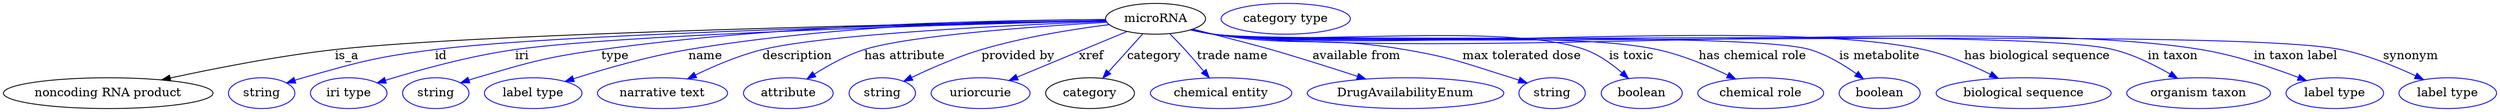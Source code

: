 digraph {
	graph [bb="0,0,2887.1,123"];
	node [label="\N"];
	microRNA	[height=0.5,
		label=microRNA,
		pos="1333.5,105",
		width=1.6068];
	"noncoding RNA product"	[height=0.5,
		pos="121.54,18",
		width=3.3761];
	microRNA -> "noncoding RNA product"	[label=is_a,
		lp="398.54,61.5",
		pos="e,183.57,33.539 1276,103.02 1098.2,99.805 558.71,88.654 384.54,69 319.35,61.644 246.09,47.199 193.48,35.719"];
	id	[color=blue,
		height=0.5,
		label=string,
		pos="299.54,18",
		width=1.0652];
	microRNA -> id	[color=blue,
		label=id,
		lp="507.54,61.5",
		pos="e,328.54,29.941 1276,102.86 1113,99.428 650.94,88.236 500.54,69 431.54,60.175 414.46,54.984 347.54,36 344.43,35.119 341.24,34.144 \
338.04,33.12",
		style=solid];
	iri	[color=blue,
		height=0.5,
		label="iri type",
		pos="400.54,18",
		width=1.2277];
	microRNA -> iri	[color=blue,
		label=iri,
		lp="601.54,61.5",
		pos="e,433.55,29.999 1276,102.66 1125.9,98.949 725.03,87.554 593.54,69 541,61.586 482.17,45.122 443.43,33.105",
		style=solid];
	type	[color=blue,
		height=0.5,
		label=string,
		pos="501.54,18",
		width=1.0652];
	microRNA -> type	[color=blue,
		label=type,
		lp="708.54,61.5",
		pos="e,530.19,29.989 1275.8,104.14 1163,103.68 906.09,99.075 692.54,69 627.52,59.843 611.53,54.534 548.54,36 545.64,35.146 542.65,34.209 \
539.66,33.227",
		style=solid];
	name	[color=blue,
		height=0.5,
		label="label type",
		pos="614.54,18",
		width=1.5707];
	microRNA -> name	[color=blue,
		label=name,
		lp="812.54,61.5",
		pos="e,651.18,31.729 1275.4,104.21 1175.8,103.68 966.49,98.721 792.54,69 746.99,61.217 696.38,46.375 660.8,34.875",
		style=solid];
	description	[color=blue,
		height=0.5,
		label="narrative text",
		pos="764.54,18",
		width=2.0943];
	microRNA -> description	[color=blue,
		label=description,
		lp="919.04,61.5",
		pos="e,793.1,34.761 1276.3,101.99 1171.4,97.913 952.32,87.452 878.54,69 852.06,62.378 823.96,50.118 802.28,39.396",
		style=solid];
	"has attribute"	[color=blue,
		height=0.5,
		label=attribute,
		pos="909.54,18",
		width=1.4443];
	microRNA -> "has attribute"	[color=blue,
		label="has attribute",
		lp="1042.5,61.5",
		pos="e,930.59,34.674 1276.9,101.03 1194.7,96.215 1046.4,85.559 995.54,69 975.45,62.456 954.92,50.747 938.96,40.304",
		style=solid];
	"provided by"	[color=blue,
		height=0.5,
		label=string,
		pos="1017.5,18",
		width=1.0652];
	microRNA -> "provided by"	[color=blue,
		label="provided by",
		lp="1174,61.5",
		pos="e,1042.2,31.918 1279.6,98.249 1238.4,93.003 1180.6,83.776 1131.5,69 1103.7,60.604 1073.5,47.194 1051.3,36.374",
		style=solid];
	xref	[color=blue,
		height=0.5,
		label=uriorcurie,
		pos="1131.5,18",
		width=1.5887];
	microRNA -> xref	[color=blue,
		label=xref,
		lp="1260,61.5",
		pos="e,1164.4,32.84 1300.6,90.154 1266.2,75.644 1211.9,52.794 1174.1,36.918",
		style=solid];
	category	[height=0.5,
		pos="1258.5,18",
		width=1.4263];
	microRNA -> category	[color=blue,
		label=category,
		lp="1332,61.5",
		pos="e,1273.1,35.469 1318.7,87.207 1307.7,74.669 1292.4,57.35 1280,43.302",
		style=solid];
	"trade name"	[color=blue,
		height=0.5,
		label="chemical entity",
		pos="1409.5,18",
		width=2.2748];
	microRNA -> "trade name"	[color=blue,
		label="trade name",
		lp="1422.5,61.5",
		pos="e,1395.8,35.925 1350,87.5 1355.7,81.733 1362,75.16 1367.5,69 1374.8,60.925 1382.6,51.875 1389.4,43.717",
		style=solid];
	"available from"	[color=blue,
		height=0.5,
		label=DrugAvailabilityEnum,
		pos="1623.5,18",
		width=3.1594];
	microRNA -> "available from"	[color=blue,
		label="available from",
		lp="1567,61.5",
		pos="e,1577.3,34.544 1376.8,92.965 1409.2,84.667 1450.6,73.915 1467.5,69 1500.9,59.302 1538,47.471 1567.6,37.753",
		style=solid];
	"max tolerated dose"	[color=blue,
		height=0.5,
		label=string,
		pos="1793.5,18",
		width=1.0652];
	microRNA -> "max tolerated dose"	[color=blue,
		label="max tolerated dose",
		lp="1758.5,61.5",
		pos="e,1764.6,29.917 1375.1,92.299 1383.5,90.272 1392.3,88.377 1400.5,87 1498.2,70.77 1525,85.796 1622.5,69 1678.7,59.323 1692.1,53.048 \
1746.5,36 1749.3,35.137 1752.1,34.211 1755,33.252",
		style=solid];
	"is toxic"	[color=blue,
		height=0.5,
		label=boolean,
		pos="1896.5,18",
		width=1.2999];
	microRNA -> "is toxic"	[color=blue,
		label="is toxic",
		lp="1885.5,61.5",
		pos="e,1881.2,35.314 1374.4,92.214 1382.9,90.141 1392,88.249 1400.5,87 1495.4,73.138 1741.4,101.76 1831.5,69 1847.2,63.308 1862.1,52.375 \
1873.7,42.181",
		style=solid];
	"has chemical role"	[color=blue,
		height=0.5,
		label="chemical role",
		pos="2034.5,18",
		width=2.022];
	microRNA -> "has chemical role"	[color=blue,
		label="has chemical role",
		lp="2026,61.5",
		pos="e,2005.7,34.628 1374.4,92.169 1382.9,90.099 1392,88.22 1400.5,87 1513.9,70.826 1803.7,93.583 1915.5,69 1943.8,62.785 1973.9,50.108 \
1996.7,39.074",
		style=solid];
	"is metabolite"	[color=blue,
		height=0.5,
		label=boolean,
		pos="2172.5,18",
		width=1.2999];
	microRNA -> "is metabolite"	[color=blue,
		label="is metabolite",
		lp="2172.5,61.5",
		pos="e,2153.9,34.701 1374.4,92.11 1382.9,90.044 1392,88.182 1400.5,87 1476.7,76.477 2018.9,91.164 2092.5,69 2111.8,63.2 2131,51.448 2145.8,\
40.794",
		style=solid];
	"has biological sequence"	[color=blue,
		height=0.5,
		label="biological sequence",
		pos="2338.5,18",
		width=2.8164];
	microRNA -> "has biological sequence"	[color=blue,
		label="has biological sequence",
		lp="2354,61.5",
		pos="e,2309.3,35.479 1374.4,92.082 1382.9,90.019 1392,88.164 1400.5,87 1581.8,62.347 2044.9,108.21 2223.5,69 2250.3,63.121 2278.6,50.917 \
2300.4,40.038",
		style=solid];
	"in taxon"	[color=blue,
		height=0.5,
		label="organism taxon",
		pos="2541.5,18",
		width=2.3109];
	microRNA -> "in taxon"	[color=blue,
		label="in taxon",
		lp="2511.5,61.5",
		pos="e,2517.1,35.268 1374.3,92.052 1382.9,89.99 1392,88.145 1400.5,87 1515.3,71.658 2330.1,96.803 2442.5,69 2465.8,63.239 2489.9,51.24 \
2508.5,40.44",
		style=solid];
	"in taxon label"	[color=blue,
		height=0.5,
		label="label type",
		pos="2699.5,18",
		width=1.5707];
	microRNA -> "in taxon label"	[color=blue,
		label="in taxon label",
		lp="2654,61.5",
		pos="e,2666.7,32.751 1374,92.128 1382.7,90.032 1391.9,88.154 1400.5,87 1652.6,53.508 2293.7,110.48 2544.5,69 2583.7,62.527 2626.5,48.129 \
2657.2,36.438",
		style=solid];
	synonym	[color=blue,
		height=0.5,
		label="label type",
		pos="2830.5,18",
		width=1.5707];
	microRNA -> synonym	[color=blue,
		label=synonym,
		lp="2787.5,61.5",
		pos="e,2802.4,33.845 1374,92.115 1382.7,90.02 1391.9,88.146 1400.5,87 1544.4,68.024 2564.3,97.623 2706.5,69 2736.9,62.897 2769.2,49.593 \
2793.3,38.241",
		style=solid];
	"named thing_category"	[color=blue,
		height=0.5,
		label="category type",
		pos="1484.5,105",
		width=2.0762];
}
